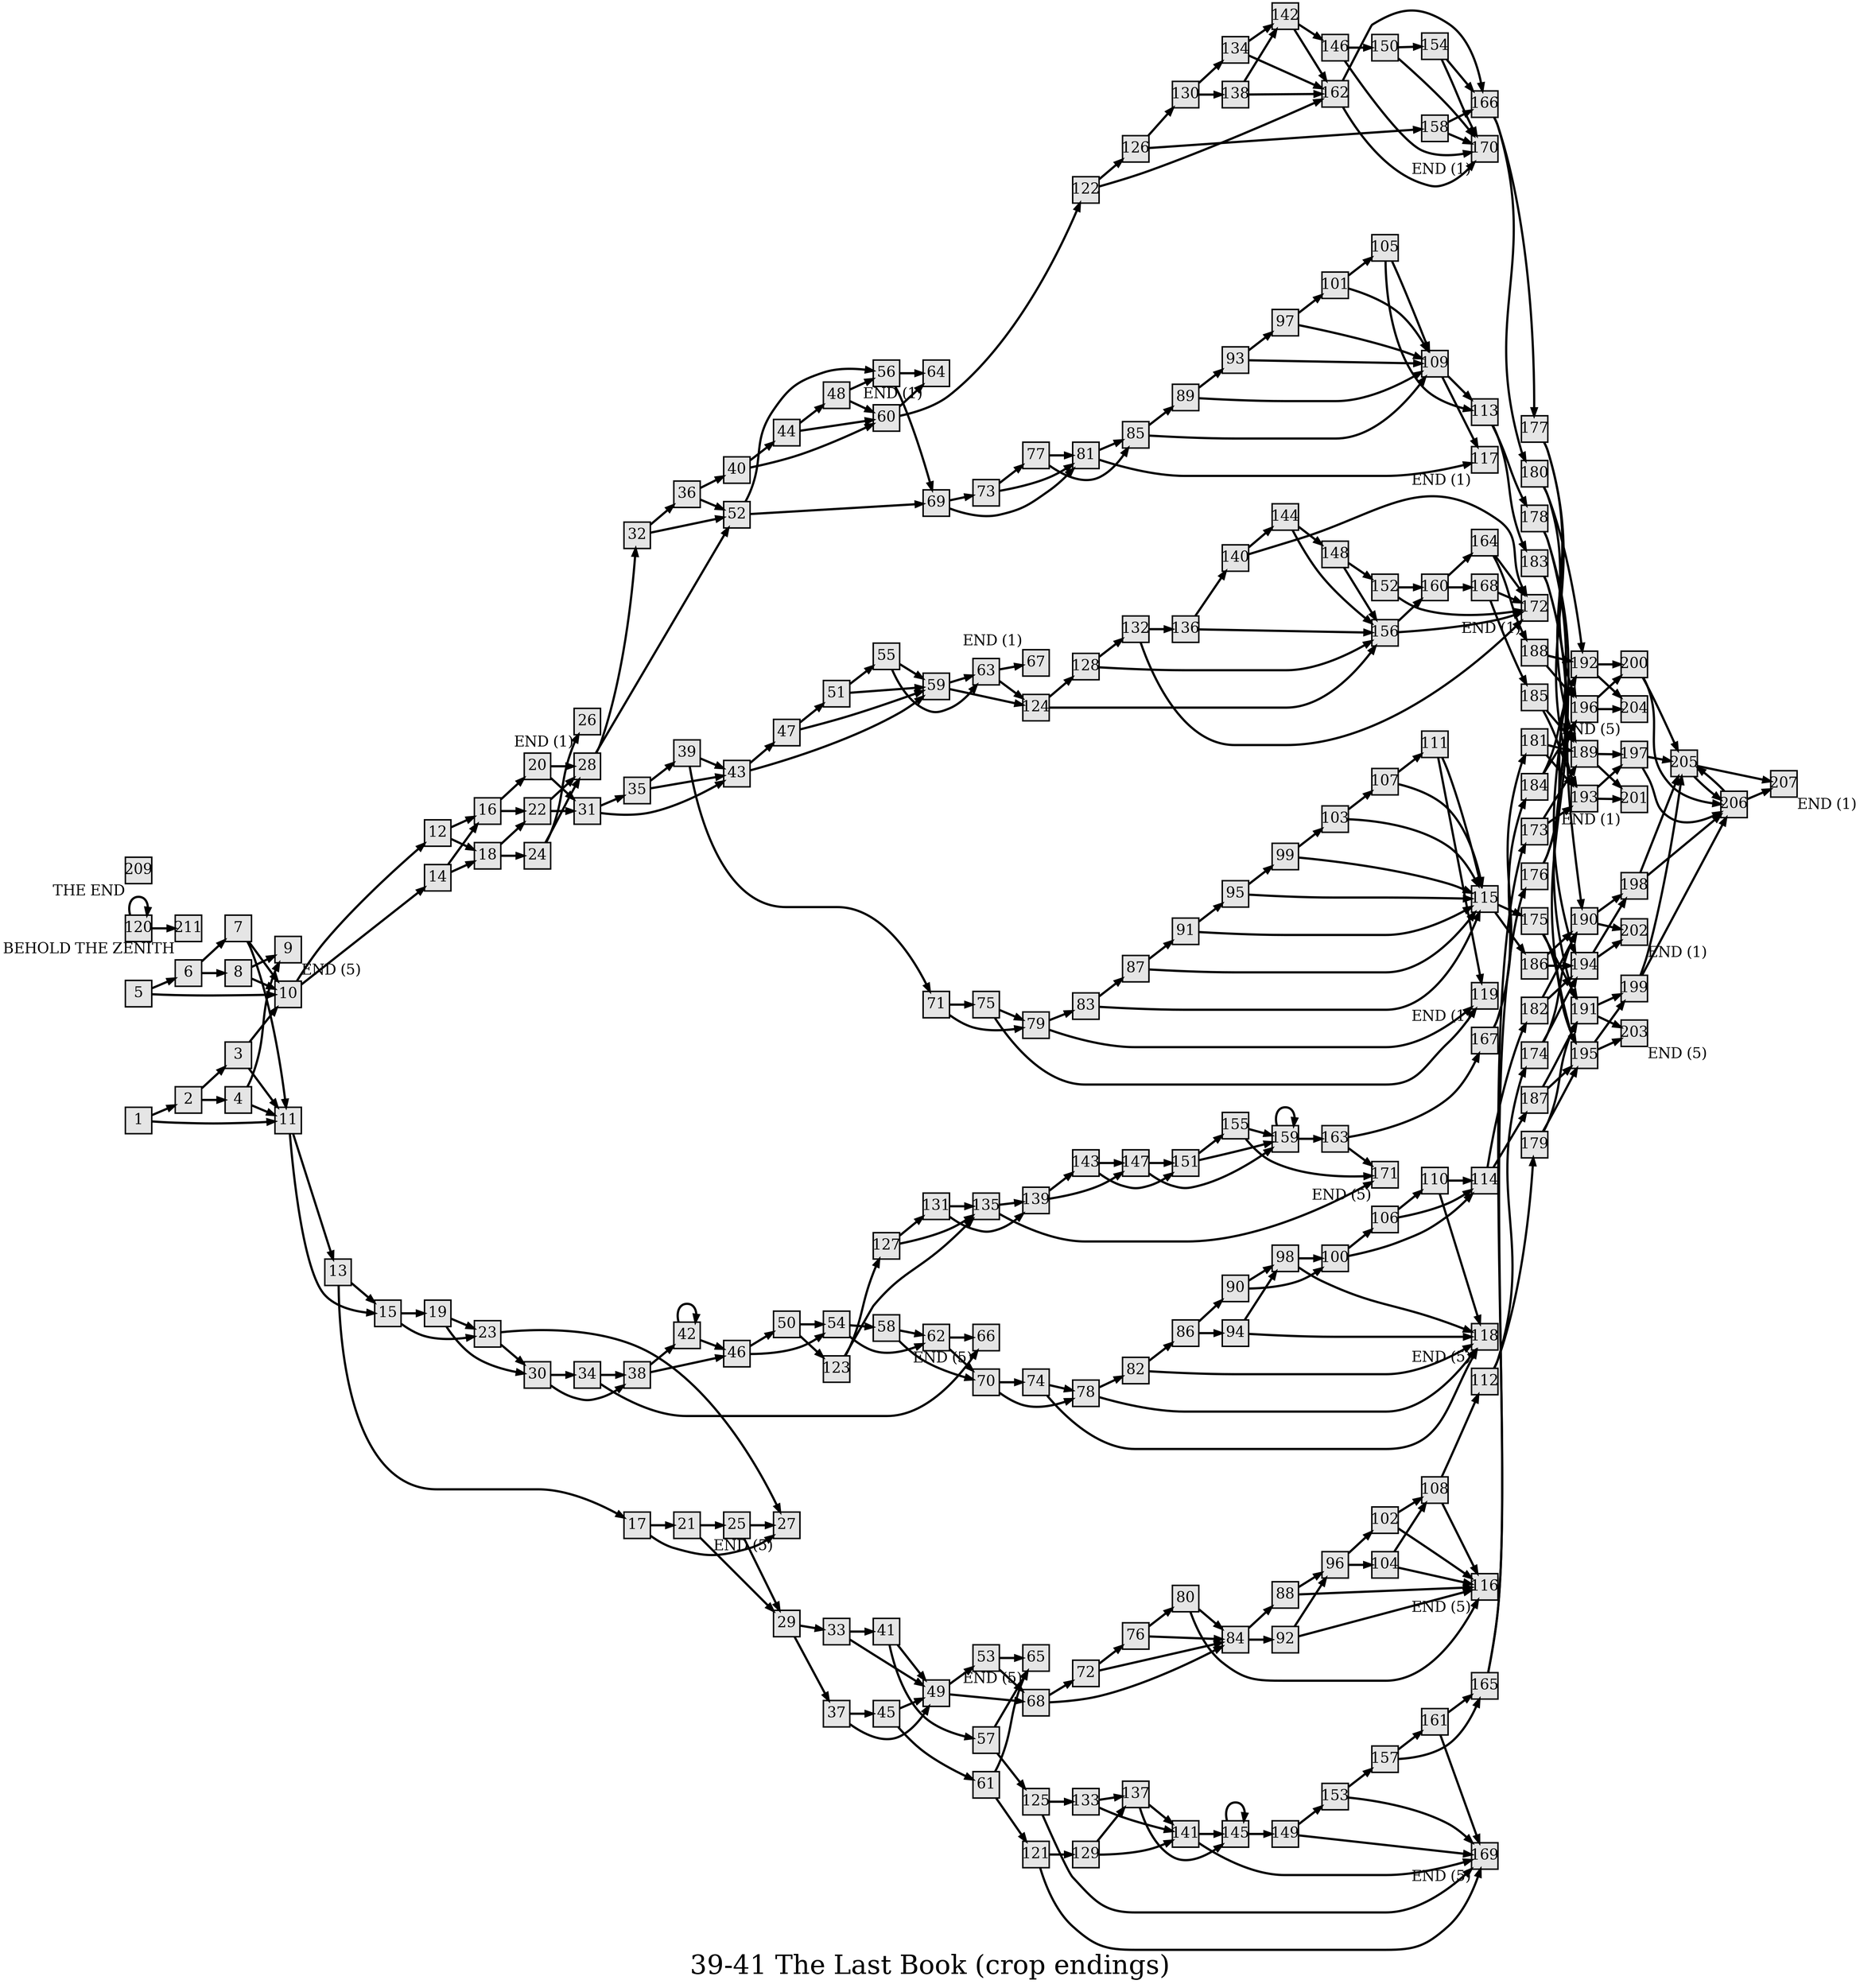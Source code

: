 digraph g{
  graph [ label="39-41 The Last Book (crop endings)" rankdir=LR, ordering=out, fontsize=36, nodesep="0.35", ranksep="0.45"];
  node  [shape=rect, penwidth=2, fontsize=20, style=filled, fillcolor=grey90, margin="0,0", labelfloat=true, regular=true, fixedsize=true];
  edge  [labelfloat=true, penwidth=3, fontsize=12];
  // ---;
  // group  : Katz;
  // id     : 39-41;
  // gbid   : 1378;
  // series : Last Book, The;
  // title  : Last Book, The;
  // version: crop-endings;
  // author : Thomas Ainlay, Jr;
  // credit:;
  // - name : Jeremy Douglass;
  // role : encoder;
  // date : 2017-09-28;
  // - name : Jeremy Douglass;
  // role : editor;
  // date : 2018-04-28;
  // render:;
  // - name   : small;
  // styles : gvStyles-small.txt;
  // engine : dot;
  // comment: >;
  
  // ---;
  
  // From | To | Label;
  
  1 -> 2;
  1 -> 11;
  2 -> 3;
  2 -> 4;
  3 -> 10;
  3 -> 11;
  4 -> 9;
  4 -> 11;
  5 -> 6;
  5 -> 10;
  6 -> 7;
  6 -> 8;
  7 -> 10;
  7 -> 11;
  8 -> 9;
  8 -> 10;
  9	[ xlabel="END (5)" ];
  10 -> 12;
  10 -> 14;
  11 -> 13;
  11 -> 15;
  12 -> 16;
  12 -> 18;
  13 -> 15;
  13 -> 17;
  14 -> 16;
  14 -> 18;
  15 -> 19;
  15 -> 23;
  16 -> 20;
  16 -> 22;
  17 -> 21;
  17 -> 27;
  18 -> 22;
  18 -> 24;
  19 -> 23;
  19 -> 30;
  20 -> 28;
  20 -> 31;
  21 -> 25;
  21 -> 29;
  22 -> 28;
  22 -> 31;
  23 -> 27;
  23 -> 30;
  24 -> 26;
  24 -> 28;
  25 -> 27;
  25 -> 29;
  26	[ xlabel="END (1)" ];
  27	[ xlabel="END (5)" ];
  28 -> 32;
  28 -> 52;
  29 -> 33;	// If you are male, turn to page 33
  29 -> 37;	// if you are female, turn to page 37
  30 -> 34;
  30 -> 38;
  31 -> 35;
  31 -> 43;
  32 -> 36;
  32 -> 52;
  33 -> 41;
  33 -> 49;
  34 -> 38;
  34 -> 66;
  35 -> 39;
  35 -> 43;
  36 -> 40;
  36 -> 52;
  37 -> 45;
  37 -> 49;
  38 -> 42;
  38 -> 46;
  39 -> 43;
  39 -> 71;
  40 -> 44;
  40 -> 60;
  41 -> 49;
  41 -> 57;
  42 -> 42;
  42 -> 46;
  43 -> 47;
  43 -> 59;
  44 -> 48;
  44 -> 60;
  45 -> 49;
  45 -> 61;
  46 -> 50;
  46 -> 54;
  47 -> 51;
  47 -> 59;
  48 -> 56;
  48 -> 60;
  49 -> 53;
  49 -> 68;
  50 -> 54;
  50 -> 123;
  51 -> 55;
  51 -> 59;
  52 -> 56;
  52 -> 69;
  53 -> 65;
  53 -> 68;
  54 -> 58;
  54 -> 62;
  55 -> 59;
  55 -> 63;
  56 -> 64;
  56 -> 69;
  57 -> 65;
  57 -> 125;
  58 -> 62;
  58 -> 70;
  59 -> 63;
  59 -> 124;
  60 -> 64;
  60 -> 122;
  61 -> 65;
  61 -> 121;
  62 -> 66;
  62 -> 70;
  63 -> 67;
  63 -> 124;
  64	[ xlabel="END (1)" ];
  65	[ xlabel="END (5)" ];
  66	[ xlabel="END (5)" ];
  67	[ xlabel="END (1)" ];
  68 -> 72;
  68 -> 84;
  69 -> 73;
  69 -> 81;
  70 -> 74;
  70 -> 78;
  71 -> 75;
  71 -> 79;
  72 -> 76;
  72 -> 84;
  73 -> 77;
  73 -> 81;
  74 -> 78;
  74 -> 118;
  75 -> 79;
  75 -> 119;
  76 -> 80;
  76 -> 84;
  77 -> 81;
  77 -> 85;
  78 -> 82;
  78 -> 118;
  79 -> 83;
  79 -> 119;
  80 -> 84;
  80 -> 116;
  81 -> 85;
  81 -> 117;
  82 -> 86;
  82 -> 118;
  83 -> 87;
  83 -> 115;
  84 -> 88;
  84 -> 92;
  85 -> 89;
  85 -> 109;
  86 -> 90;
  86 -> 94;
  87 -> 91;
  87 -> 115;
  88 -> 96;
  88 -> 116;
  89 -> 93;
  89 -> 109;
  90 -> 98;
  90 -> 100;
  91 -> 95;
  91 -> 115;
  92 -> 96;
  92 -> 116;
  93 -> 97;
  93 -> 109;
  94 -> 98;
  94 -> 118;
  95 -> 99;
  95 -> 115;
  96 -> 102;
  96 -> 104;
  97 -> 101;
  97 -> 109;
  98 -> 100;
  98 -> 118;
  99 -> 103;
  99 -> 115;
  100 -> 106;
  100 -> 114;
  101 -> 105;
  101 -> 109;
  102 -> 108;
  102 -> 116;
  103 -> 107;
  103 -> 115;
  104 -> 108;
  104 -> 116;
  105 -> 109;
  105 -> 113;
  106 -> 110;
  106 -> 114;
  107 -> 111;
  107 -> 115;
  108 -> 112;
  108 -> 116;
  109 -> 113;
  109 -> 117;
  110 -> 114;
  110 -> 118;
  111 -> 115;
  111 -> 119;
  112 -> 174;
  112 -> 179;
  113 -> 178;
  113 -> 183;
  114 -> 182;
  114 -> 187;
  115 -> 175;
  115 -> 186;
  116	[ xlabel="END (5)" ];
  117	[ xlabel="END (1)" ];
  118	[ xlabel="END (5)" ];
  119	[ xlabel="END (1)" ];
  120 -> 120;
  120 -> 211;
  121 -> 129;
  121 -> 169;
  122 -> 126;
  122 -> 162;
  123 -> 127;
  123 -> 135;
  124 -> 128;
  124 -> 156;
  125 -> 133;
  125 -> 169;
  126 -> 130;
  126 -> 158;
  127 -> 131;
  127 -> 135;
  128 -> 132;
  128 -> 156;
  129 -> 137;
  129 -> 141;
  130 -> 134;
  130 -> 138;
  131 -> 135;
  131 -> 139;
  132 -> 136;
  132 -> 172;
  133 -> 137;
  133 -> 141;
  134 -> 142;
  134 -> 162;
  135 -> 139;
  135 -> 171;
  136 -> 140;
  136 -> 156;
  137 -> 141;
  137 -> 145;
  138 -> 142;
  138 -> 162;
  139 -> 143;
  139 -> 147;
  140 -> 144;
  140 -> 172;
  141 -> 145;
  141 -> 169;
  142 -> 146;
  142 -> 162;
  143 -> 147;
  143 -> 151;
  144 -> 148;
  144 -> 156;
  145 -> 145;
  145 -> 149;
  146 -> 150;
  146 -> 170;
  147 -> 151;
  147 -> 159;
  148 -> 152;
  148 -> 156;
  149 -> 153;
  149 -> 169;
  150 -> 154;
  150 -> 170;
  151 -> 155;
  151 -> 159;
  152 -> 160;
  152 -> 172;
  153 -> 157;
  153 -> 169;
  154 -> 166;
  154 -> 170;
  155 -> 159;
  155 -> 171;
  156 -> 160;
  156 -> 172;
  157 -> 161;
  157 -> 165;
  158 -> 166;
  158 -> 170;
  159 -> 159;
  159 -> 163;
  160 -> 164;
  160 -> 168;
  161 -> 165;
  161 -> 169;
  162 -> 166;
  162 -> 170;
  163 -> 167;
  163 -> 171;
  164 -> 172;
  164 -> 188;
  165 -> 173;
  165 -> 176;
  166 -> 177;
  166 -> 180;
  167 -> 181;
  167 -> 184;
  168 -> 172;
  168 -> 185;
  169	[ xlabel="END (5)" ];
  170	[ xlabel="END (1)" ];
  171	[ xlabel="END (5)" ];
  172	[ xlabel="END (1)" ];
  173 -> 189;
  173 -> 193;
  174 -> 190;
  174 -> 194;
  175 -> 191;
  175 -> 195;
  176 -> 192;	// If you want to turn to page 192, turn to page 192
  176 -> 196;	// If you want to turn to page 196, turn to page 196
  177 -> 189;
  177 -> 193;
  178 -> 190;
  178 -> 194;
  179 -> 191;
  179 -> 195;
  180 -> 192;
  180 -> 196;
  181 -> 189;
  181 -> 193;
  182 -> 190;
  182 -> 194;
  183 -> 191;
  183 -> 195;
  184 -> 192;
  184 -> 196;
  185 -> 189;
  185 -> 193;
  186 -> 190;
  186 -> 194;
  187 -> 191;
  187 -> 195;
  188 -> 192;
  188 -> 196;
  189 -> 197;
  189 -> 201;
  190 -> 198;
  190 -> 202;
  191 -> 199;
  191 -> 203;
  192 -> 200;
  192 -> 204;
  193 -> 197;
  193 -> 201;
  194 -> 198;
  194 -> 202;
  195 -> 199;
  195 -> 203;
  196 -> 200;
  196 -> 204;
  197 -> 205;
  197 -> 206;
  198 -> 205;
  198 -> 206;
  199 -> 205;
  199 -> 206;
  200 -> 205;
  200 -> 206;
  201	[ xlabel="END (1)" ];
  202	[ xlabel="END (1)" ];
  203	[ xlabel="END (5)" ];
  204	[ xlabel="END (5)" ];
  205 -> 207;
  205 -> 206;
  206 -> 207;
  206 -> 205;
  207	[ xlabel="END (1)" ];
  
  // 208 | BLANK;
  
  209	[ xlabel="THE END" ];
  
  // 210 | BLANK;
  
  211	[ xlabel="BEHOLD THE ZENITH" ];
}

